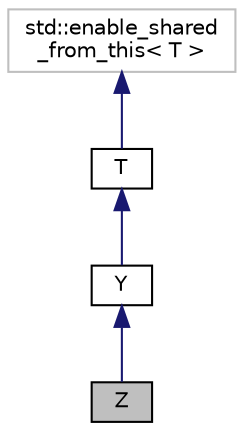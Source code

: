 digraph "Z"
{
  edge [fontname="Helvetica",fontsize="10",labelfontname="Helvetica",labelfontsize="10"];
  node [fontname="Helvetica",fontsize="10",shape=record];
  Node4 [label="Z",height=0.2,width=0.4,color="black", fillcolor="grey75", style="filled", fontcolor="black"];
  Node5 -> Node4 [dir="back",color="midnightblue",fontsize="10",style="solid"];
  Node5 [label="Y",height=0.2,width=0.4,color="black", fillcolor="white", style="filled",URL="$struct_y.html"];
  Node6 -> Node5 [dir="back",color="midnightblue",fontsize="10",style="solid"];
  Node6 [label="T",height=0.2,width=0.4,color="black", fillcolor="white", style="filled",URL="$struct_t.html"];
  Node7 -> Node6 [dir="back",color="midnightblue",fontsize="10",style="solid"];
  Node7 [label="std::enable_shared\l_from_this\< T \>",height=0.2,width=0.4,color="grey75", fillcolor="white", style="filled"];
}
